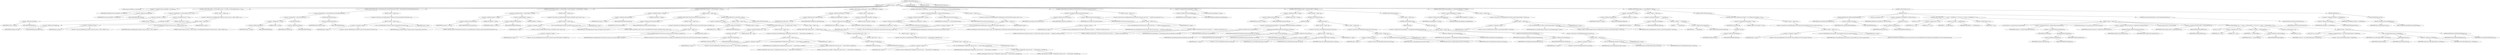 digraph "validateAndExecute" {  
"229" [label = <(METHOD,validateAndExecute)<SUB>231</SUB>> ]
"24" [label = <(PARAM,this)<SUB>231</SUB>> ]
"230" [label = <(BLOCK,&lt;empty&gt;,&lt;empty&gt;)<SUB>231</SUB>> ]
"231" [label = <(LOCAL,String savedFileExt: java.lang.String)> ]
"232" [label = <(&lt;operator&gt;.assignment,String savedFileExt = this.fileext)<SUB>232</SUB>> ]
"233" [label = <(IDENTIFIER,savedFileExt,String savedFileExt = this.fileext)<SUB>232</SUB>> ]
"234" [label = <(&lt;operator&gt;.fieldAccess,this.fileext)<SUB>232</SUB>> ]
"235" [label = <(IDENTIFIER,this,String savedFileExt = this.fileext)<SUB>232</SUB>> ]
"236" [label = <(FIELD_IDENTIFIER,fileext,fileext)<SUB>232</SUB>> ]
"237" [label = <(CONTROL_STRUCTURE,if (file == null &amp;&amp; filesets.size() == 0),if (file == null &amp;&amp; filesets.size() == 0))<SUB>234</SUB>> ]
"238" [label = <(&lt;operator&gt;.logicalAnd,file == null &amp;&amp; filesets.size() == 0)<SUB>234</SUB>> ]
"239" [label = <(&lt;operator&gt;.equals,file == null)<SUB>234</SUB>> ]
"240" [label = <(&lt;operator&gt;.fieldAccess,this.file)<SUB>234</SUB>> ]
"241" [label = <(IDENTIFIER,this,file == null)<SUB>234</SUB>> ]
"242" [label = <(FIELD_IDENTIFIER,file,file)<SUB>234</SUB>> ]
"243" [label = <(LITERAL,null,file == null)<SUB>234</SUB>> ]
"244" [label = <(&lt;operator&gt;.equals,filesets.size() == 0)<SUB>234</SUB>> ]
"245" [label = <(size,filesets.size())<SUB>234</SUB>> ]
"246" [label = <(&lt;operator&gt;.fieldAccess,this.filesets)<SUB>234</SUB>> ]
"247" [label = <(IDENTIFIER,this,filesets.size())<SUB>234</SUB>> ]
"248" [label = <(FIELD_IDENTIFIER,filesets,filesets)<SUB>234</SUB>> ]
"249" [label = <(LITERAL,0,filesets.size() == 0)<SUB>234</SUB>> ]
"250" [label = <(BLOCK,&lt;empty&gt;,&lt;empty&gt;)<SUB>234</SUB>> ]
"251" [label = <(&lt;operator&gt;.throw,throw new BuildException(&quot;Specify at least one source - a file or a fileset.&quot;);)<SUB>235</SUB>> ]
"252" [label = <(BLOCK,&lt;empty&gt;,&lt;empty&gt;)<SUB>235</SUB>> ]
"253" [label = <(&lt;operator&gt;.assignment,&lt;empty&gt;)> ]
"254" [label = <(IDENTIFIER,$obj3,&lt;empty&gt;)> ]
"255" [label = <(&lt;operator&gt;.alloc,new BuildException(&quot;Specify at least one source - a file or a fileset.&quot;))<SUB>235</SUB>> ]
"256" [label = <(&lt;init&gt;,new BuildException(&quot;Specify at least one source - a file or a fileset.&quot;))<SUB>235</SUB>> ]
"257" [label = <(IDENTIFIER,$obj3,new BuildException(&quot;Specify at least one source - a file or a fileset.&quot;))> ]
"258" [label = <(LITERAL,&quot;Specify at least one source - a file or a fileset.&quot;,new BuildException(&quot;Specify at least one source - a file or a fileset.&quot;))<SUB>236</SUB>> ]
"259" [label = <(IDENTIFIER,$obj3,&lt;empty&gt;)> ]
"260" [label = <(CONTROL_STRUCTURE,if (file != null &amp;&amp; file.exists() &amp;&amp; file.isDirectory()),if (file != null &amp;&amp; file.exists() &amp;&amp; file.isDirectory()))<SUB>239</SUB>> ]
"261" [label = <(&lt;operator&gt;.logicalAnd,file != null &amp;&amp; file.exists() &amp;&amp; file.isDirectory())<SUB>239</SUB>> ]
"262" [label = <(&lt;operator&gt;.logicalAnd,file != null &amp;&amp; file.exists())<SUB>239</SUB>> ]
"263" [label = <(&lt;operator&gt;.notEquals,file != null)<SUB>239</SUB>> ]
"264" [label = <(&lt;operator&gt;.fieldAccess,this.file)<SUB>239</SUB>> ]
"265" [label = <(IDENTIFIER,this,file != null)<SUB>239</SUB>> ]
"266" [label = <(FIELD_IDENTIFIER,file,file)<SUB>239</SUB>> ]
"267" [label = <(LITERAL,null,file != null)<SUB>239</SUB>> ]
"268" [label = <(exists,file.exists())<SUB>239</SUB>> ]
"269" [label = <(&lt;operator&gt;.fieldAccess,this.file)<SUB>239</SUB>> ]
"270" [label = <(IDENTIFIER,this,file.exists())<SUB>239</SUB>> ]
"271" [label = <(FIELD_IDENTIFIER,file,file)<SUB>239</SUB>> ]
"272" [label = <(isDirectory,file.isDirectory())<SUB>239</SUB>> ]
"273" [label = <(&lt;operator&gt;.fieldAccess,this.file)<SUB>239</SUB>> ]
"274" [label = <(IDENTIFIER,this,file.isDirectory())<SUB>239</SUB>> ]
"275" [label = <(FIELD_IDENTIFIER,file,file)<SUB>239</SUB>> ]
"276" [label = <(BLOCK,&lt;empty&gt;,&lt;empty&gt;)<SUB>239</SUB>> ]
"277" [label = <(&lt;operator&gt;.throw,throw new BuildException(&quot;Checksum cannot be generated for directories&quot;);)<SUB>240</SUB>> ]
"278" [label = <(BLOCK,&lt;empty&gt;,&lt;empty&gt;)<SUB>240</SUB>> ]
"279" [label = <(&lt;operator&gt;.assignment,&lt;empty&gt;)> ]
"280" [label = <(IDENTIFIER,$obj4,&lt;empty&gt;)> ]
"281" [label = <(&lt;operator&gt;.alloc,new BuildException(&quot;Checksum cannot be generated for directories&quot;))<SUB>240</SUB>> ]
"282" [label = <(&lt;init&gt;,new BuildException(&quot;Checksum cannot be generated for directories&quot;))<SUB>240</SUB>> ]
"283" [label = <(IDENTIFIER,$obj4,new BuildException(&quot;Checksum cannot be generated for directories&quot;))> ]
"284" [label = <(LITERAL,&quot;Checksum cannot be generated for directories&quot;,new BuildException(&quot;Checksum cannot be generated for directories&quot;))<SUB>241</SUB>> ]
"285" [label = <(IDENTIFIER,$obj4,&lt;empty&gt;)> ]
"286" [label = <(CONTROL_STRUCTURE,if (property != null &amp;&amp; fileext != null),if (property != null &amp;&amp; fileext != null))<SUB>244</SUB>> ]
"287" [label = <(&lt;operator&gt;.logicalAnd,property != null &amp;&amp; fileext != null)<SUB>244</SUB>> ]
"288" [label = <(&lt;operator&gt;.notEquals,property != null)<SUB>244</SUB>> ]
"289" [label = <(&lt;operator&gt;.fieldAccess,this.property)<SUB>244</SUB>> ]
"290" [label = <(IDENTIFIER,this,property != null)<SUB>244</SUB>> ]
"291" [label = <(FIELD_IDENTIFIER,property,property)<SUB>244</SUB>> ]
"292" [label = <(LITERAL,null,property != null)<SUB>244</SUB>> ]
"293" [label = <(&lt;operator&gt;.notEquals,fileext != null)<SUB>244</SUB>> ]
"294" [label = <(&lt;operator&gt;.fieldAccess,this.fileext)<SUB>244</SUB>> ]
"295" [label = <(IDENTIFIER,this,fileext != null)<SUB>244</SUB>> ]
"296" [label = <(FIELD_IDENTIFIER,fileext,fileext)<SUB>244</SUB>> ]
"297" [label = <(LITERAL,null,fileext != null)<SUB>244</SUB>> ]
"298" [label = <(BLOCK,&lt;empty&gt;,&lt;empty&gt;)<SUB>244</SUB>> ]
"299" [label = <(&lt;operator&gt;.throw,throw new BuildException(&quot;Property and FileExt cannot co-exist.&quot;);)<SUB>245</SUB>> ]
"300" [label = <(BLOCK,&lt;empty&gt;,&lt;empty&gt;)<SUB>245</SUB>> ]
"301" [label = <(&lt;operator&gt;.assignment,&lt;empty&gt;)> ]
"302" [label = <(IDENTIFIER,$obj5,&lt;empty&gt;)> ]
"303" [label = <(&lt;operator&gt;.alloc,new BuildException(&quot;Property and FileExt cannot co-exist.&quot;))<SUB>245</SUB>> ]
"304" [label = <(&lt;init&gt;,new BuildException(&quot;Property and FileExt cannot co-exist.&quot;))<SUB>245</SUB>> ]
"305" [label = <(IDENTIFIER,$obj5,new BuildException(&quot;Property and FileExt cannot co-exist.&quot;))> ]
"306" [label = <(LITERAL,&quot;Property and FileExt cannot co-exist.&quot;,new BuildException(&quot;Property and FileExt cannot co-exist.&quot;))<SUB>246</SUB>> ]
"307" [label = <(IDENTIFIER,$obj5,&lt;empty&gt;)> ]
"308" [label = <(CONTROL_STRUCTURE,if (property != null),if (property != null))<SUB>249</SUB>> ]
"309" [label = <(&lt;operator&gt;.notEquals,property != null)<SUB>249</SUB>> ]
"310" [label = <(&lt;operator&gt;.fieldAccess,this.property)<SUB>249</SUB>> ]
"311" [label = <(IDENTIFIER,this,property != null)<SUB>249</SUB>> ]
"312" [label = <(FIELD_IDENTIFIER,property,property)<SUB>249</SUB>> ]
"313" [label = <(LITERAL,null,property != null)<SUB>249</SUB>> ]
"314" [label = <(BLOCK,&lt;empty&gt;,&lt;empty&gt;)<SUB>249</SUB>> ]
"315" [label = <(CONTROL_STRUCTURE,if (forceOverwrite),if (forceOverwrite))<SUB>250</SUB>> ]
"316" [label = <(&lt;operator&gt;.fieldAccess,this.forceOverwrite)<SUB>250</SUB>> ]
"317" [label = <(IDENTIFIER,this,if (forceOverwrite))<SUB>250</SUB>> ]
"318" [label = <(FIELD_IDENTIFIER,forceOverwrite,forceOverwrite)<SUB>250</SUB>> ]
"319" [label = <(BLOCK,&lt;empty&gt;,&lt;empty&gt;)<SUB>250</SUB>> ]
"320" [label = <(&lt;operator&gt;.throw,throw new BuildException(&quot;ForceOverwrite cannot be used when Property is specified&quot;);)<SUB>251</SUB>> ]
"321" [label = <(BLOCK,&lt;empty&gt;,&lt;empty&gt;)<SUB>251</SUB>> ]
"322" [label = <(&lt;operator&gt;.assignment,&lt;empty&gt;)> ]
"323" [label = <(IDENTIFIER,$obj6,&lt;empty&gt;)> ]
"324" [label = <(&lt;operator&gt;.alloc,new BuildException(&quot;ForceOverwrite cannot be used when Property is specified&quot;))<SUB>251</SUB>> ]
"325" [label = <(&lt;init&gt;,new BuildException(&quot;ForceOverwrite cannot be used when Property is specified&quot;))<SUB>251</SUB>> ]
"326" [label = <(IDENTIFIER,$obj6,new BuildException(&quot;ForceOverwrite cannot be used when Property is specified&quot;))> ]
"327" [label = <(LITERAL,&quot;ForceOverwrite cannot be used when Property is specified&quot;,new BuildException(&quot;ForceOverwrite cannot be used when Property is specified&quot;))<SUB>252</SUB>> ]
"328" [label = <(IDENTIFIER,$obj6,&lt;empty&gt;)> ]
"329" [label = <(CONTROL_STRUCTURE,if (file != null),if (file != null))<SUB>255</SUB>> ]
"330" [label = <(&lt;operator&gt;.notEquals,file != null)<SUB>255</SUB>> ]
"331" [label = <(&lt;operator&gt;.fieldAccess,this.file)<SUB>255</SUB>> ]
"332" [label = <(IDENTIFIER,this,file != null)<SUB>255</SUB>> ]
"333" [label = <(FIELD_IDENTIFIER,file,file)<SUB>255</SUB>> ]
"334" [label = <(LITERAL,null,file != null)<SUB>255</SUB>> ]
"335" [label = <(BLOCK,&lt;empty&gt;,&lt;empty&gt;)<SUB>255</SUB>> ]
"336" [label = <(CONTROL_STRUCTURE,if (filesets.size() &gt; 0),if (filesets.size() &gt; 0))<SUB>256</SUB>> ]
"337" [label = <(&lt;operator&gt;.greaterThan,filesets.size() &gt; 0)<SUB>256</SUB>> ]
"338" [label = <(size,filesets.size())<SUB>256</SUB>> ]
"339" [label = <(&lt;operator&gt;.fieldAccess,this.filesets)<SUB>256</SUB>> ]
"340" [label = <(IDENTIFIER,this,filesets.size())<SUB>256</SUB>> ]
"341" [label = <(FIELD_IDENTIFIER,filesets,filesets)<SUB>256</SUB>> ]
"342" [label = <(LITERAL,0,filesets.size() &gt; 0)<SUB>256</SUB>> ]
"343" [label = <(BLOCK,&lt;empty&gt;,&lt;empty&gt;)<SUB>256</SUB>> ]
"344" [label = <(&lt;operator&gt;.throw,throw new BuildException(&quot;Multiple files cannot be used &quot; + &quot;when Property is specified&quot;);)<SUB>257</SUB>> ]
"345" [label = <(BLOCK,&lt;empty&gt;,&lt;empty&gt;)<SUB>257</SUB>> ]
"346" [label = <(&lt;operator&gt;.assignment,&lt;empty&gt;)> ]
"347" [label = <(IDENTIFIER,$obj7,&lt;empty&gt;)> ]
"348" [label = <(&lt;operator&gt;.alloc,new BuildException(&quot;Multiple files cannot be used &quot; + &quot;when Property is specified&quot;))<SUB>257</SUB>> ]
"349" [label = <(&lt;init&gt;,new BuildException(&quot;Multiple files cannot be used &quot; + &quot;when Property is specified&quot;))<SUB>257</SUB>> ]
"350" [label = <(IDENTIFIER,$obj7,new BuildException(&quot;Multiple files cannot be used &quot; + &quot;when Property is specified&quot;))> ]
"351" [label = <(&lt;operator&gt;.addition,&quot;Multiple files cannot be used &quot; + &quot;when Property is specified&quot;)<SUB>257</SUB>> ]
"352" [label = <(LITERAL,&quot;Multiple files cannot be used &quot;,&quot;Multiple files cannot be used &quot; + &quot;when Property is specified&quot;)<SUB>257</SUB>> ]
"353" [label = <(LITERAL,&quot;when Property is specified&quot;,&quot;Multiple files cannot be used &quot; + &quot;when Property is specified&quot;)<SUB>258</SUB>> ]
"354" [label = <(IDENTIFIER,$obj7,&lt;empty&gt;)> ]
"355" [label = <(CONTROL_STRUCTURE,else,else)<SUB>260</SUB>> ]
"356" [label = <(BLOCK,&lt;empty&gt;,&lt;empty&gt;)<SUB>260</SUB>> ]
"357" [label = <(CONTROL_STRUCTURE,if (filesets.size() &gt; 1),if (filesets.size() &gt; 1))<SUB>261</SUB>> ]
"358" [label = <(&lt;operator&gt;.greaterThan,filesets.size() &gt; 1)<SUB>261</SUB>> ]
"359" [label = <(size,filesets.size())<SUB>261</SUB>> ]
"360" [label = <(&lt;operator&gt;.fieldAccess,this.filesets)<SUB>261</SUB>> ]
"361" [label = <(IDENTIFIER,this,filesets.size())<SUB>261</SUB>> ]
"362" [label = <(FIELD_IDENTIFIER,filesets,filesets)<SUB>261</SUB>> ]
"363" [label = <(LITERAL,1,filesets.size() &gt; 1)<SUB>261</SUB>> ]
"364" [label = <(BLOCK,&lt;empty&gt;,&lt;empty&gt;)<SUB>261</SUB>> ]
"365" [label = <(&lt;operator&gt;.throw,throw new BuildException(&quot;Multiple files cannot be used &quot; + &quot;when Property is specified&quot;);)<SUB>262</SUB>> ]
"366" [label = <(BLOCK,&lt;empty&gt;,&lt;empty&gt;)<SUB>262</SUB>> ]
"367" [label = <(&lt;operator&gt;.assignment,&lt;empty&gt;)> ]
"368" [label = <(IDENTIFIER,$obj8,&lt;empty&gt;)> ]
"369" [label = <(&lt;operator&gt;.alloc,new BuildException(&quot;Multiple files cannot be used &quot; + &quot;when Property is specified&quot;))<SUB>262</SUB>> ]
"370" [label = <(&lt;init&gt;,new BuildException(&quot;Multiple files cannot be used &quot; + &quot;when Property is specified&quot;))<SUB>262</SUB>> ]
"371" [label = <(IDENTIFIER,$obj8,new BuildException(&quot;Multiple files cannot be used &quot; + &quot;when Property is specified&quot;))> ]
"372" [label = <(&lt;operator&gt;.addition,&quot;Multiple files cannot be used &quot; + &quot;when Property is specified&quot;)<SUB>262</SUB>> ]
"373" [label = <(LITERAL,&quot;Multiple files cannot be used &quot;,&quot;Multiple files cannot be used &quot; + &quot;when Property is specified&quot;)<SUB>262</SUB>> ]
"374" [label = <(LITERAL,&quot;when Property is specified&quot;,&quot;Multiple files cannot be used &quot; + &quot;when Property is specified&quot;)<SUB>263</SUB>> ]
"375" [label = <(IDENTIFIER,$obj8,&lt;empty&gt;)> ]
"376" [label = <(CONTROL_STRUCTURE,if (verifyProperty != null),if (verifyProperty != null))<SUB>268</SUB>> ]
"377" [label = <(&lt;operator&gt;.notEquals,verifyProperty != null)<SUB>268</SUB>> ]
"378" [label = <(&lt;operator&gt;.fieldAccess,this.verifyProperty)<SUB>268</SUB>> ]
"379" [label = <(IDENTIFIER,this,verifyProperty != null)<SUB>268</SUB>> ]
"380" [label = <(FIELD_IDENTIFIER,verifyProperty,verifyProperty)<SUB>268</SUB>> ]
"381" [label = <(LITERAL,null,verifyProperty != null)<SUB>268</SUB>> ]
"382" [label = <(BLOCK,&lt;empty&gt;,&lt;empty&gt;)<SUB>268</SUB>> ]
"383" [label = <(&lt;operator&gt;.assignment,this.isCondition = true)<SUB>269</SUB>> ]
"384" [label = <(&lt;operator&gt;.fieldAccess,this.isCondition)<SUB>269</SUB>> ]
"385" [label = <(IDENTIFIER,this,this.isCondition = true)<SUB>269</SUB>> ]
"386" [label = <(FIELD_IDENTIFIER,isCondition,isCondition)<SUB>269</SUB>> ]
"387" [label = <(LITERAL,true,this.isCondition = true)<SUB>269</SUB>> ]
"388" [label = <(CONTROL_STRUCTURE,if (verifyProperty != null &amp;&amp; forceOverwrite),if (verifyProperty != null &amp;&amp; forceOverwrite))<SUB>272</SUB>> ]
"389" [label = <(&lt;operator&gt;.logicalAnd,verifyProperty != null &amp;&amp; forceOverwrite)<SUB>272</SUB>> ]
"390" [label = <(&lt;operator&gt;.notEquals,verifyProperty != null)<SUB>272</SUB>> ]
"391" [label = <(&lt;operator&gt;.fieldAccess,this.verifyProperty)<SUB>272</SUB>> ]
"392" [label = <(IDENTIFIER,this,verifyProperty != null)<SUB>272</SUB>> ]
"393" [label = <(FIELD_IDENTIFIER,verifyProperty,verifyProperty)<SUB>272</SUB>> ]
"394" [label = <(LITERAL,null,verifyProperty != null)<SUB>272</SUB>> ]
"395" [label = <(&lt;operator&gt;.fieldAccess,this.forceOverwrite)<SUB>272</SUB>> ]
"396" [label = <(IDENTIFIER,this,verifyProperty != null &amp;&amp; forceOverwrite)<SUB>272</SUB>> ]
"397" [label = <(FIELD_IDENTIFIER,forceOverwrite,forceOverwrite)<SUB>272</SUB>> ]
"398" [label = <(BLOCK,&lt;empty&gt;,&lt;empty&gt;)<SUB>272</SUB>> ]
"399" [label = <(&lt;operator&gt;.throw,throw new BuildException(&quot;VerifyProperty and ForceOverwrite cannot co-exist.&quot;);)<SUB>273</SUB>> ]
"400" [label = <(BLOCK,&lt;empty&gt;,&lt;empty&gt;)<SUB>273</SUB>> ]
"401" [label = <(&lt;operator&gt;.assignment,&lt;empty&gt;)> ]
"402" [label = <(IDENTIFIER,$obj9,&lt;empty&gt;)> ]
"403" [label = <(&lt;operator&gt;.alloc,new BuildException(&quot;VerifyProperty and ForceOverwrite cannot co-exist.&quot;))<SUB>273</SUB>> ]
"404" [label = <(&lt;init&gt;,new BuildException(&quot;VerifyProperty and ForceOverwrite cannot co-exist.&quot;))<SUB>273</SUB>> ]
"405" [label = <(IDENTIFIER,$obj9,new BuildException(&quot;VerifyProperty and ForceOverwrite cannot co-exist.&quot;))> ]
"406" [label = <(LITERAL,&quot;VerifyProperty and ForceOverwrite cannot co-exist.&quot;,new BuildException(&quot;VerifyProperty and ForceOverwrite cannot co-exist.&quot;))<SUB>274</SUB>> ]
"407" [label = <(IDENTIFIER,$obj9,&lt;empty&gt;)> ]
"408" [label = <(CONTROL_STRUCTURE,if (isCondition &amp;&amp; forceOverwrite),if (isCondition &amp;&amp; forceOverwrite))<SUB>277</SUB>> ]
"409" [label = <(&lt;operator&gt;.logicalAnd,isCondition &amp;&amp; forceOverwrite)<SUB>277</SUB>> ]
"410" [label = <(&lt;operator&gt;.fieldAccess,this.isCondition)<SUB>277</SUB>> ]
"411" [label = <(IDENTIFIER,this,isCondition &amp;&amp; forceOverwrite)<SUB>277</SUB>> ]
"412" [label = <(FIELD_IDENTIFIER,isCondition,isCondition)<SUB>277</SUB>> ]
"413" [label = <(&lt;operator&gt;.fieldAccess,this.forceOverwrite)<SUB>277</SUB>> ]
"414" [label = <(IDENTIFIER,this,isCondition &amp;&amp; forceOverwrite)<SUB>277</SUB>> ]
"415" [label = <(FIELD_IDENTIFIER,forceOverwrite,forceOverwrite)<SUB>277</SUB>> ]
"416" [label = <(BLOCK,&lt;empty&gt;,&lt;empty&gt;)<SUB>277</SUB>> ]
"417" [label = <(&lt;operator&gt;.throw,throw new BuildException(&quot;ForceOverwrite cannot be used when &quot; + &quot;conditions are being used.&quot;);)<SUB>278</SUB>> ]
"418" [label = <(BLOCK,&lt;empty&gt;,&lt;empty&gt;)<SUB>278</SUB>> ]
"419" [label = <(&lt;operator&gt;.assignment,&lt;empty&gt;)> ]
"420" [label = <(IDENTIFIER,$obj10,&lt;empty&gt;)> ]
"421" [label = <(&lt;operator&gt;.alloc,new BuildException(&quot;ForceOverwrite cannot be used when &quot; + &quot;conditions are being used.&quot;))<SUB>278</SUB>> ]
"422" [label = <(&lt;init&gt;,new BuildException(&quot;ForceOverwrite cannot be used when &quot; + &quot;conditions are being used.&quot;))<SUB>278</SUB>> ]
"423" [label = <(IDENTIFIER,$obj10,new BuildException(&quot;ForceOverwrite cannot be used when &quot; + &quot;conditions are being used.&quot;))> ]
"424" [label = <(&lt;operator&gt;.addition,&quot;ForceOverwrite cannot be used when &quot; + &quot;conditions are being used.&quot;)<SUB>278</SUB>> ]
"425" [label = <(LITERAL,&quot;ForceOverwrite cannot be used when &quot;,&quot;ForceOverwrite cannot be used when &quot; + &quot;conditions are being used.&quot;)<SUB>278</SUB>> ]
"426" [label = <(LITERAL,&quot;conditions are being used.&quot;,&quot;ForceOverwrite cannot be used when &quot; + &quot;conditions are being used.&quot;)<SUB>279</SUB>> ]
"427" [label = <(IDENTIFIER,$obj10,&lt;empty&gt;)> ]
"428" [label = <(&lt;operator&gt;.assignment,this.messageDigest = null)<SUB>282</SUB>> ]
"429" [label = <(&lt;operator&gt;.fieldAccess,this.messageDigest)<SUB>282</SUB>> ]
"430" [label = <(IDENTIFIER,this,this.messageDigest = null)<SUB>282</SUB>> ]
"431" [label = <(FIELD_IDENTIFIER,messageDigest,messageDigest)<SUB>282</SUB>> ]
"432" [label = <(LITERAL,null,this.messageDigest = null)<SUB>282</SUB>> ]
"433" [label = <(CONTROL_STRUCTURE,if (provider != null),if (provider != null))<SUB>283</SUB>> ]
"434" [label = <(&lt;operator&gt;.notEquals,provider != null)<SUB>283</SUB>> ]
"435" [label = <(&lt;operator&gt;.fieldAccess,this.provider)<SUB>283</SUB>> ]
"436" [label = <(IDENTIFIER,this,provider != null)<SUB>283</SUB>> ]
"437" [label = <(FIELD_IDENTIFIER,provider,provider)<SUB>283</SUB>> ]
"438" [label = <(LITERAL,null,provider != null)<SUB>283</SUB>> ]
"439" [label = <(BLOCK,&lt;empty&gt;,&lt;empty&gt;)<SUB>283</SUB>> ]
"440" [label = <(CONTROL_STRUCTURE,try,try)<SUB>284</SUB>> ]
"441" [label = <(BLOCK,try,try)<SUB>284</SUB>> ]
"442" [label = <(&lt;operator&gt;.assignment,this.messageDigest = MessageDigest.getInstance(algorithm, provider))<SUB>285</SUB>> ]
"443" [label = <(&lt;operator&gt;.fieldAccess,this.messageDigest)<SUB>285</SUB>> ]
"444" [label = <(IDENTIFIER,this,this.messageDigest = MessageDigest.getInstance(algorithm, provider))<SUB>285</SUB>> ]
"445" [label = <(FIELD_IDENTIFIER,messageDigest,messageDigest)<SUB>285</SUB>> ]
"446" [label = <(getInstance,MessageDigest.getInstance(algorithm, provider))<SUB>285</SUB>> ]
"447" [label = <(IDENTIFIER,MessageDigest,MessageDigest.getInstance(algorithm, provider))<SUB>285</SUB>> ]
"448" [label = <(&lt;operator&gt;.fieldAccess,this.algorithm)<SUB>285</SUB>> ]
"449" [label = <(IDENTIFIER,this,MessageDigest.getInstance(algorithm, provider))<SUB>285</SUB>> ]
"450" [label = <(FIELD_IDENTIFIER,algorithm,algorithm)<SUB>285</SUB>> ]
"451" [label = <(&lt;operator&gt;.fieldAccess,this.provider)<SUB>285</SUB>> ]
"452" [label = <(IDENTIFIER,this,MessageDigest.getInstance(algorithm, provider))<SUB>285</SUB>> ]
"453" [label = <(FIELD_IDENTIFIER,provider,provider)<SUB>285</SUB>> ]
"454" [label = <(BLOCK,catch,catch)> ]
"455" [label = <(BLOCK,&lt;empty&gt;,&lt;empty&gt;)<SUB>286</SUB>> ]
"456" [label = <(&lt;operator&gt;.throw,throw new BuildException(noalgo, location);)<SUB>287</SUB>> ]
"457" [label = <(BLOCK,&lt;empty&gt;,&lt;empty&gt;)<SUB>287</SUB>> ]
"458" [label = <(&lt;operator&gt;.assignment,&lt;empty&gt;)> ]
"459" [label = <(IDENTIFIER,$obj11,&lt;empty&gt;)> ]
"460" [label = <(&lt;operator&gt;.alloc,new BuildException(noalgo, location))<SUB>287</SUB>> ]
"461" [label = <(&lt;init&gt;,new BuildException(noalgo, location))<SUB>287</SUB>> ]
"462" [label = <(IDENTIFIER,$obj11,new BuildException(noalgo, location))> ]
"463" [label = <(IDENTIFIER,noalgo,new BuildException(noalgo, location))<SUB>287</SUB>> ]
"464" [label = <(IDENTIFIER,location,new BuildException(noalgo, location))<SUB>287</SUB>> ]
"465" [label = <(IDENTIFIER,$obj11,&lt;empty&gt;)> ]
"466" [label = <(BLOCK,&lt;empty&gt;,&lt;empty&gt;)<SUB>288</SUB>> ]
"467" [label = <(&lt;operator&gt;.throw,throw new BuildException(noprovider, location);)<SUB>289</SUB>> ]
"468" [label = <(BLOCK,&lt;empty&gt;,&lt;empty&gt;)<SUB>289</SUB>> ]
"469" [label = <(&lt;operator&gt;.assignment,&lt;empty&gt;)> ]
"470" [label = <(IDENTIFIER,$obj12,&lt;empty&gt;)> ]
"471" [label = <(&lt;operator&gt;.alloc,new BuildException(noprovider, location))<SUB>289</SUB>> ]
"472" [label = <(&lt;init&gt;,new BuildException(noprovider, location))<SUB>289</SUB>> ]
"473" [label = <(IDENTIFIER,$obj12,new BuildException(noprovider, location))> ]
"474" [label = <(IDENTIFIER,noprovider,new BuildException(noprovider, location))<SUB>289</SUB>> ]
"475" [label = <(IDENTIFIER,location,new BuildException(noprovider, location))<SUB>289</SUB>> ]
"476" [label = <(IDENTIFIER,$obj12,&lt;empty&gt;)> ]
"477" [label = <(CONTROL_STRUCTURE,else,else)<SUB>291</SUB>> ]
"478" [label = <(BLOCK,&lt;empty&gt;,&lt;empty&gt;)<SUB>291</SUB>> ]
"479" [label = <(CONTROL_STRUCTURE,try,try)<SUB>292</SUB>> ]
"480" [label = <(BLOCK,try,try)<SUB>292</SUB>> ]
"481" [label = <(&lt;operator&gt;.assignment,this.messageDigest = MessageDigest.getInstance(algorithm))<SUB>293</SUB>> ]
"482" [label = <(&lt;operator&gt;.fieldAccess,this.messageDigest)<SUB>293</SUB>> ]
"483" [label = <(IDENTIFIER,this,this.messageDigest = MessageDigest.getInstance(algorithm))<SUB>293</SUB>> ]
"484" [label = <(FIELD_IDENTIFIER,messageDigest,messageDigest)<SUB>293</SUB>> ]
"485" [label = <(getInstance,MessageDigest.getInstance(algorithm))<SUB>293</SUB>> ]
"486" [label = <(IDENTIFIER,MessageDigest,MessageDigest.getInstance(algorithm))<SUB>293</SUB>> ]
"487" [label = <(&lt;operator&gt;.fieldAccess,this.algorithm)<SUB>293</SUB>> ]
"488" [label = <(IDENTIFIER,this,MessageDigest.getInstance(algorithm))<SUB>293</SUB>> ]
"489" [label = <(FIELD_IDENTIFIER,algorithm,algorithm)<SUB>293</SUB>> ]
"490" [label = <(BLOCK,catch,catch)> ]
"491" [label = <(BLOCK,&lt;empty&gt;,&lt;empty&gt;)<SUB>294</SUB>> ]
"492" [label = <(&lt;operator&gt;.throw,throw new BuildException(noalgo, location);)<SUB>295</SUB>> ]
"493" [label = <(BLOCK,&lt;empty&gt;,&lt;empty&gt;)<SUB>295</SUB>> ]
"494" [label = <(&lt;operator&gt;.assignment,&lt;empty&gt;)> ]
"495" [label = <(IDENTIFIER,$obj13,&lt;empty&gt;)> ]
"496" [label = <(&lt;operator&gt;.alloc,new BuildException(noalgo, location))<SUB>295</SUB>> ]
"497" [label = <(&lt;init&gt;,new BuildException(noalgo, location))<SUB>295</SUB>> ]
"498" [label = <(IDENTIFIER,$obj13,new BuildException(noalgo, location))> ]
"499" [label = <(IDENTIFIER,noalgo,new BuildException(noalgo, location))<SUB>295</SUB>> ]
"500" [label = <(IDENTIFIER,location,new BuildException(noalgo, location))<SUB>295</SUB>> ]
"501" [label = <(IDENTIFIER,$obj13,&lt;empty&gt;)> ]
"502" [label = <(CONTROL_STRUCTURE,if (messageDigest == null),if (messageDigest == null))<SUB>299</SUB>> ]
"503" [label = <(&lt;operator&gt;.equals,messageDigest == null)<SUB>299</SUB>> ]
"504" [label = <(&lt;operator&gt;.fieldAccess,this.messageDigest)<SUB>299</SUB>> ]
"505" [label = <(IDENTIFIER,this,messageDigest == null)<SUB>299</SUB>> ]
"506" [label = <(FIELD_IDENTIFIER,messageDigest,messageDigest)<SUB>299</SUB>> ]
"507" [label = <(LITERAL,null,messageDigest == null)<SUB>299</SUB>> ]
"508" [label = <(BLOCK,&lt;empty&gt;,&lt;empty&gt;)<SUB>299</SUB>> ]
"509" [label = <(&lt;operator&gt;.throw,throw new BuildException(&quot;Unable to create Message Digest&quot;, location);)<SUB>300</SUB>> ]
"510" [label = <(BLOCK,&lt;empty&gt;,&lt;empty&gt;)<SUB>300</SUB>> ]
"511" [label = <(&lt;operator&gt;.assignment,&lt;empty&gt;)> ]
"512" [label = <(IDENTIFIER,$obj14,&lt;empty&gt;)> ]
"513" [label = <(&lt;operator&gt;.alloc,new BuildException(&quot;Unable to create Message Digest&quot;, location))<SUB>300</SUB>> ]
"514" [label = <(&lt;init&gt;,new BuildException(&quot;Unable to create Message Digest&quot;, location))<SUB>300</SUB>> ]
"515" [label = <(IDENTIFIER,$obj14,new BuildException(&quot;Unable to create Message Digest&quot;, location))> ]
"516" [label = <(LITERAL,&quot;Unable to create Message Digest&quot;,new BuildException(&quot;Unable to create Message Digest&quot;, location))<SUB>300</SUB>> ]
"517" [label = <(IDENTIFIER,location,new BuildException(&quot;Unable to create Message Digest&quot;, location))<SUB>301</SUB>> ]
"518" [label = <(IDENTIFIER,$obj14,&lt;empty&gt;)> ]
"519" [label = <(CONTROL_STRUCTURE,if (fileext == null),if (fileext == null))<SUB>304</SUB>> ]
"520" [label = <(&lt;operator&gt;.equals,fileext == null)<SUB>304</SUB>> ]
"521" [label = <(&lt;operator&gt;.fieldAccess,this.fileext)<SUB>304</SUB>> ]
"522" [label = <(IDENTIFIER,this,fileext == null)<SUB>304</SUB>> ]
"523" [label = <(FIELD_IDENTIFIER,fileext,fileext)<SUB>304</SUB>> ]
"524" [label = <(LITERAL,null,fileext == null)<SUB>304</SUB>> ]
"525" [label = <(BLOCK,&lt;empty&gt;,&lt;empty&gt;)<SUB>304</SUB>> ]
"526" [label = <(&lt;operator&gt;.assignment,this.fileext = &quot;.&quot; + algorithm)<SUB>305</SUB>> ]
"527" [label = <(&lt;operator&gt;.fieldAccess,this.fileext)<SUB>305</SUB>> ]
"528" [label = <(IDENTIFIER,this,this.fileext = &quot;.&quot; + algorithm)<SUB>305</SUB>> ]
"529" [label = <(FIELD_IDENTIFIER,fileext,fileext)<SUB>305</SUB>> ]
"530" [label = <(&lt;operator&gt;.addition,&quot;.&quot; + algorithm)<SUB>305</SUB>> ]
"531" [label = <(LITERAL,&quot;.&quot;,&quot;.&quot; + algorithm)<SUB>305</SUB>> ]
"532" [label = <(&lt;operator&gt;.fieldAccess,this.algorithm)<SUB>305</SUB>> ]
"533" [label = <(IDENTIFIER,this,&quot;.&quot; + algorithm)<SUB>305</SUB>> ]
"534" [label = <(FIELD_IDENTIFIER,algorithm,algorithm)<SUB>305</SUB>> ]
"535" [label = <(CONTROL_STRUCTURE,else,else)<SUB>306</SUB>> ]
"536" [label = <(CONTROL_STRUCTURE,if (fileext.trim().length() == 0),if (fileext.trim().length() == 0))<SUB>306</SUB>> ]
"537" [label = <(&lt;operator&gt;.equals,fileext.trim().length() == 0)<SUB>306</SUB>> ]
"538" [label = <(length,fileext.trim().length())<SUB>306</SUB>> ]
"539" [label = <(trim,fileext.trim())<SUB>306</SUB>> ]
"540" [label = <(&lt;operator&gt;.fieldAccess,this.fileext)<SUB>306</SUB>> ]
"541" [label = <(IDENTIFIER,this,fileext.trim())<SUB>306</SUB>> ]
"542" [label = <(FIELD_IDENTIFIER,fileext,fileext)<SUB>306</SUB>> ]
"543" [label = <(LITERAL,0,fileext.trim().length() == 0)<SUB>306</SUB>> ]
"544" [label = <(BLOCK,&lt;empty&gt;,&lt;empty&gt;)<SUB>306</SUB>> ]
"545" [label = <(&lt;operator&gt;.throw,throw new BuildException(&quot;File extension when specified must not be an empty string&quot;);)<SUB>307</SUB>> ]
"546" [label = <(BLOCK,&lt;empty&gt;,&lt;empty&gt;)<SUB>307</SUB>> ]
"547" [label = <(&lt;operator&gt;.assignment,&lt;empty&gt;)> ]
"548" [label = <(IDENTIFIER,$obj15,&lt;empty&gt;)> ]
"549" [label = <(&lt;operator&gt;.alloc,new BuildException(&quot;File extension when specified must not be an empty string&quot;))<SUB>307</SUB>> ]
"550" [label = <(&lt;init&gt;,new BuildException(&quot;File extension when specified must not be an empty string&quot;))<SUB>307</SUB>> ]
"551" [label = <(IDENTIFIER,$obj15,new BuildException(&quot;File extension when specified must not be an empty string&quot;))> ]
"552" [label = <(LITERAL,&quot;File extension when specified must not be an empty string&quot;,new BuildException(&quot;File extension when specified must not be an empty string&quot;))<SUB>308</SUB>> ]
"553" [label = <(IDENTIFIER,$obj15,&lt;empty&gt;)> ]
"554" [label = <(CONTROL_STRUCTURE,try,try)<SUB>311</SUB>> ]
"555" [label = <(BLOCK,try,try)<SUB>311</SUB>> ]
"556" [label = <(addToIncludeFileMap,this.addToIncludeFileMap(file))<SUB>312</SUB>> ]
"23" [label = <(IDENTIFIER,this,this.addToIncludeFileMap(file))<SUB>312</SUB>> ]
"557" [label = <(&lt;operator&gt;.fieldAccess,this.file)<SUB>312</SUB>> ]
"558" [label = <(IDENTIFIER,this,this.addToIncludeFileMap(file))<SUB>312</SUB>> ]
"559" [label = <(FIELD_IDENTIFIER,file,file)<SUB>312</SUB>> ]
"560" [label = <(LOCAL,int sizeofFileSet: int)> ]
"561" [label = <(&lt;operator&gt;.assignment,int sizeofFileSet = filesets.size())<SUB>314</SUB>> ]
"562" [label = <(IDENTIFIER,sizeofFileSet,int sizeofFileSet = filesets.size())<SUB>314</SUB>> ]
"563" [label = <(size,filesets.size())<SUB>314</SUB>> ]
"564" [label = <(&lt;operator&gt;.fieldAccess,this.filesets)<SUB>314</SUB>> ]
"565" [label = <(IDENTIFIER,this,filesets.size())<SUB>314</SUB>> ]
"566" [label = <(FIELD_IDENTIFIER,filesets,filesets)<SUB>314</SUB>> ]
"567" [label = <(CONTROL_STRUCTURE,for (int i = 0; Some(i &lt; sizeofFileSet); i++),for (int i = 0; Some(i &lt; sizeofFileSet); i++))<SUB>315</SUB>> ]
"568" [label = <(LOCAL,int i: int)> ]
"569" [label = <(&lt;operator&gt;.assignment,int i = 0)<SUB>315</SUB>> ]
"570" [label = <(IDENTIFIER,i,int i = 0)<SUB>315</SUB>> ]
"571" [label = <(LITERAL,0,int i = 0)<SUB>315</SUB>> ]
"572" [label = <(&lt;operator&gt;.lessThan,i &lt; sizeofFileSet)<SUB>315</SUB>> ]
"573" [label = <(IDENTIFIER,i,i &lt; sizeofFileSet)<SUB>315</SUB>> ]
"574" [label = <(IDENTIFIER,sizeofFileSet,i &lt; sizeofFileSet)<SUB>315</SUB>> ]
"575" [label = <(&lt;operator&gt;.postIncrement,i++)<SUB>315</SUB>> ]
"576" [label = <(IDENTIFIER,i,i++)<SUB>315</SUB>> ]
"577" [label = <(BLOCK,&lt;empty&gt;,&lt;empty&gt;)<SUB>315</SUB>> ]
"578" [label = <(LOCAL,FileSet fs: org.apache.tools.ant.types.FileSet)> ]
"579" [label = <(&lt;operator&gt;.assignment,FileSet fs = (FileSet) filesets.elementAt(i))<SUB>316</SUB>> ]
"580" [label = <(IDENTIFIER,fs,FileSet fs = (FileSet) filesets.elementAt(i))<SUB>316</SUB>> ]
"581" [label = <(&lt;operator&gt;.cast,(FileSet) filesets.elementAt(i))<SUB>316</SUB>> ]
"582" [label = <(TYPE_REF,FileSet,FileSet)<SUB>316</SUB>> ]
"583" [label = <(elementAt,filesets.elementAt(i))<SUB>316</SUB>> ]
"584" [label = <(&lt;operator&gt;.fieldAccess,this.filesets)<SUB>316</SUB>> ]
"585" [label = <(IDENTIFIER,this,filesets.elementAt(i))<SUB>316</SUB>> ]
"586" [label = <(FIELD_IDENTIFIER,filesets,filesets)<SUB>316</SUB>> ]
"587" [label = <(IDENTIFIER,i,filesets.elementAt(i))<SUB>316</SUB>> ]
"588" [label = <(LOCAL,DirectoryScanner ds: org.apache.tools.ant.DirectoryScanner)> ]
"589" [label = <(&lt;operator&gt;.assignment,DirectoryScanner ds = getDirectoryScanner(project))<SUB>317</SUB>> ]
"590" [label = <(IDENTIFIER,ds,DirectoryScanner ds = getDirectoryScanner(project))<SUB>317</SUB>> ]
"591" [label = <(getDirectoryScanner,getDirectoryScanner(project))<SUB>317</SUB>> ]
"592" [label = <(IDENTIFIER,fs,getDirectoryScanner(project))<SUB>317</SUB>> ]
"593" [label = <(IDENTIFIER,project,getDirectoryScanner(project))<SUB>317</SUB>> ]
"594" [label = <(LOCAL,String[] srcFiles: java.lang.String[])> ]
"595" [label = <(&lt;operator&gt;.assignment,String[] srcFiles = getIncludedFiles())<SUB>318</SUB>> ]
"596" [label = <(IDENTIFIER,srcFiles,String[] srcFiles = getIncludedFiles())<SUB>318</SUB>> ]
"597" [label = <(getIncludedFiles,getIncludedFiles())<SUB>318</SUB>> ]
"598" [label = <(IDENTIFIER,ds,getIncludedFiles())<SUB>318</SUB>> ]
"599" [label = <(CONTROL_STRUCTURE,for (int j = 0; Some(j &lt; srcFiles.length); j++),for (int j = 0; Some(j &lt; srcFiles.length); j++))<SUB>319</SUB>> ]
"600" [label = <(LOCAL,int j: int)> ]
"601" [label = <(&lt;operator&gt;.assignment,int j = 0)<SUB>319</SUB>> ]
"602" [label = <(IDENTIFIER,j,int j = 0)<SUB>319</SUB>> ]
"603" [label = <(LITERAL,0,int j = 0)<SUB>319</SUB>> ]
"604" [label = <(&lt;operator&gt;.lessThan,j &lt; srcFiles.length)<SUB>319</SUB>> ]
"605" [label = <(IDENTIFIER,j,j &lt; srcFiles.length)<SUB>319</SUB>> ]
"606" [label = <(&lt;operator&gt;.fieldAccess,srcFiles.length)<SUB>319</SUB>> ]
"607" [label = <(IDENTIFIER,srcFiles,j &lt; srcFiles.length)<SUB>319</SUB>> ]
"608" [label = <(FIELD_IDENTIFIER,length,length)<SUB>319</SUB>> ]
"609" [label = <(&lt;operator&gt;.postIncrement,j++)<SUB>319</SUB>> ]
"610" [label = <(IDENTIFIER,j,j++)<SUB>319</SUB>> ]
"611" [label = <(BLOCK,&lt;empty&gt;,&lt;empty&gt;)<SUB>319</SUB>> ]
"26" [label = <(LOCAL,File src: java.io.File)> ]
"612" [label = <(&lt;operator&gt;.assignment,File src = new File(fs.getDir(project), srcFiles[j]))<SUB>320</SUB>> ]
"613" [label = <(IDENTIFIER,src,File src = new File(fs.getDir(project), srcFiles[j]))<SUB>320</SUB>> ]
"614" [label = <(&lt;operator&gt;.alloc,new File(fs.getDir(project), srcFiles[j]))<SUB>320</SUB>> ]
"615" [label = <(&lt;init&gt;,new File(fs.getDir(project), srcFiles[j]))<SUB>320</SUB>> ]
"25" [label = <(IDENTIFIER,src,new File(fs.getDir(project), srcFiles[j]))<SUB>320</SUB>> ]
"616" [label = <(getDir,getDir(project))<SUB>320</SUB>> ]
"617" [label = <(IDENTIFIER,fs,getDir(project))<SUB>320</SUB>> ]
"618" [label = <(IDENTIFIER,project,getDir(project))<SUB>320</SUB>> ]
"619" [label = <(&lt;operator&gt;.indexAccess,srcFiles[j])<SUB>320</SUB>> ]
"620" [label = <(IDENTIFIER,srcFiles,new File(fs.getDir(project), srcFiles[j]))<SUB>320</SUB>> ]
"621" [label = <(IDENTIFIER,j,new File(fs.getDir(project), srcFiles[j]))<SUB>320</SUB>> ]
"622" [label = <(addToIncludeFileMap,this.addToIncludeFileMap(src))<SUB>321</SUB>> ]
"27" [label = <(IDENTIFIER,this,this.addToIncludeFileMap(src))<SUB>321</SUB>> ]
"623" [label = <(IDENTIFIER,src,this.addToIncludeFileMap(src))<SUB>321</SUB>> ]
"624" [label = <(RETURN,return generateChecksums();,return generateChecksums();)<SUB>325</SUB>> ]
"625" [label = <(generateChecksums,this.generateChecksums())<SUB>325</SUB>> ]
"28" [label = <(IDENTIFIER,this,this.generateChecksums())<SUB>325</SUB>> ]
"626" [label = <(BLOCK,finally,finally)<SUB>326</SUB>> ]
"627" [label = <(&lt;operator&gt;.assignment,this.fileext = savedFileExt)<SUB>327</SUB>> ]
"628" [label = <(&lt;operator&gt;.fieldAccess,this.fileext)<SUB>327</SUB>> ]
"629" [label = <(IDENTIFIER,this,this.fileext = savedFileExt)<SUB>327</SUB>> ]
"630" [label = <(FIELD_IDENTIFIER,fileext,fileext)<SUB>327</SUB>> ]
"631" [label = <(IDENTIFIER,savedFileExt,this.fileext = savedFileExt)<SUB>327</SUB>> ]
"632" [label = <(clear,includeFileMap.clear())<SUB>328</SUB>> ]
"633" [label = <(&lt;operator&gt;.fieldAccess,this.includeFileMap)<SUB>328</SUB>> ]
"634" [label = <(IDENTIFIER,this,includeFileMap.clear())<SUB>328</SUB>> ]
"635" [label = <(FIELD_IDENTIFIER,includeFileMap,includeFileMap)<SUB>328</SUB>> ]
"636" [label = <(MODIFIER,PRIVATE)> ]
"637" [label = <(MODIFIER,VIRTUAL)> ]
"638" [label = <(METHOD_RETURN,boolean)<SUB>231</SUB>> ]
  "229" -> "24" 
  "229" -> "230" 
  "229" -> "636" 
  "229" -> "637" 
  "229" -> "638" 
  "230" -> "231" 
  "230" -> "232" 
  "230" -> "237" 
  "230" -> "260" 
  "230" -> "286" 
  "230" -> "308" 
  "230" -> "376" 
  "230" -> "388" 
  "230" -> "408" 
  "230" -> "428" 
  "230" -> "433" 
  "230" -> "502" 
  "230" -> "519" 
  "230" -> "554" 
  "232" -> "233" 
  "232" -> "234" 
  "234" -> "235" 
  "234" -> "236" 
  "237" -> "238" 
  "237" -> "250" 
  "238" -> "239" 
  "238" -> "244" 
  "239" -> "240" 
  "239" -> "243" 
  "240" -> "241" 
  "240" -> "242" 
  "244" -> "245" 
  "244" -> "249" 
  "245" -> "246" 
  "246" -> "247" 
  "246" -> "248" 
  "250" -> "251" 
  "251" -> "252" 
  "252" -> "253" 
  "252" -> "256" 
  "252" -> "259" 
  "253" -> "254" 
  "253" -> "255" 
  "256" -> "257" 
  "256" -> "258" 
  "260" -> "261" 
  "260" -> "276" 
  "261" -> "262" 
  "261" -> "272" 
  "262" -> "263" 
  "262" -> "268" 
  "263" -> "264" 
  "263" -> "267" 
  "264" -> "265" 
  "264" -> "266" 
  "268" -> "269" 
  "269" -> "270" 
  "269" -> "271" 
  "272" -> "273" 
  "273" -> "274" 
  "273" -> "275" 
  "276" -> "277" 
  "277" -> "278" 
  "278" -> "279" 
  "278" -> "282" 
  "278" -> "285" 
  "279" -> "280" 
  "279" -> "281" 
  "282" -> "283" 
  "282" -> "284" 
  "286" -> "287" 
  "286" -> "298" 
  "287" -> "288" 
  "287" -> "293" 
  "288" -> "289" 
  "288" -> "292" 
  "289" -> "290" 
  "289" -> "291" 
  "293" -> "294" 
  "293" -> "297" 
  "294" -> "295" 
  "294" -> "296" 
  "298" -> "299" 
  "299" -> "300" 
  "300" -> "301" 
  "300" -> "304" 
  "300" -> "307" 
  "301" -> "302" 
  "301" -> "303" 
  "304" -> "305" 
  "304" -> "306" 
  "308" -> "309" 
  "308" -> "314" 
  "309" -> "310" 
  "309" -> "313" 
  "310" -> "311" 
  "310" -> "312" 
  "314" -> "315" 
  "314" -> "329" 
  "315" -> "316" 
  "315" -> "319" 
  "316" -> "317" 
  "316" -> "318" 
  "319" -> "320" 
  "320" -> "321" 
  "321" -> "322" 
  "321" -> "325" 
  "321" -> "328" 
  "322" -> "323" 
  "322" -> "324" 
  "325" -> "326" 
  "325" -> "327" 
  "329" -> "330" 
  "329" -> "335" 
  "329" -> "355" 
  "330" -> "331" 
  "330" -> "334" 
  "331" -> "332" 
  "331" -> "333" 
  "335" -> "336" 
  "336" -> "337" 
  "336" -> "343" 
  "337" -> "338" 
  "337" -> "342" 
  "338" -> "339" 
  "339" -> "340" 
  "339" -> "341" 
  "343" -> "344" 
  "344" -> "345" 
  "345" -> "346" 
  "345" -> "349" 
  "345" -> "354" 
  "346" -> "347" 
  "346" -> "348" 
  "349" -> "350" 
  "349" -> "351" 
  "351" -> "352" 
  "351" -> "353" 
  "355" -> "356" 
  "356" -> "357" 
  "357" -> "358" 
  "357" -> "364" 
  "358" -> "359" 
  "358" -> "363" 
  "359" -> "360" 
  "360" -> "361" 
  "360" -> "362" 
  "364" -> "365" 
  "365" -> "366" 
  "366" -> "367" 
  "366" -> "370" 
  "366" -> "375" 
  "367" -> "368" 
  "367" -> "369" 
  "370" -> "371" 
  "370" -> "372" 
  "372" -> "373" 
  "372" -> "374" 
  "376" -> "377" 
  "376" -> "382" 
  "377" -> "378" 
  "377" -> "381" 
  "378" -> "379" 
  "378" -> "380" 
  "382" -> "383" 
  "383" -> "384" 
  "383" -> "387" 
  "384" -> "385" 
  "384" -> "386" 
  "388" -> "389" 
  "388" -> "398" 
  "389" -> "390" 
  "389" -> "395" 
  "390" -> "391" 
  "390" -> "394" 
  "391" -> "392" 
  "391" -> "393" 
  "395" -> "396" 
  "395" -> "397" 
  "398" -> "399" 
  "399" -> "400" 
  "400" -> "401" 
  "400" -> "404" 
  "400" -> "407" 
  "401" -> "402" 
  "401" -> "403" 
  "404" -> "405" 
  "404" -> "406" 
  "408" -> "409" 
  "408" -> "416" 
  "409" -> "410" 
  "409" -> "413" 
  "410" -> "411" 
  "410" -> "412" 
  "413" -> "414" 
  "413" -> "415" 
  "416" -> "417" 
  "417" -> "418" 
  "418" -> "419" 
  "418" -> "422" 
  "418" -> "427" 
  "419" -> "420" 
  "419" -> "421" 
  "422" -> "423" 
  "422" -> "424" 
  "424" -> "425" 
  "424" -> "426" 
  "428" -> "429" 
  "428" -> "432" 
  "429" -> "430" 
  "429" -> "431" 
  "433" -> "434" 
  "433" -> "439" 
  "433" -> "477" 
  "434" -> "435" 
  "434" -> "438" 
  "435" -> "436" 
  "435" -> "437" 
  "439" -> "440" 
  "440" -> "441" 
  "440" -> "454" 
  "441" -> "442" 
  "442" -> "443" 
  "442" -> "446" 
  "443" -> "444" 
  "443" -> "445" 
  "446" -> "447" 
  "446" -> "448" 
  "446" -> "451" 
  "448" -> "449" 
  "448" -> "450" 
  "451" -> "452" 
  "451" -> "453" 
  "454" -> "455" 
  "454" -> "466" 
  "455" -> "456" 
  "456" -> "457" 
  "457" -> "458" 
  "457" -> "461" 
  "457" -> "465" 
  "458" -> "459" 
  "458" -> "460" 
  "461" -> "462" 
  "461" -> "463" 
  "461" -> "464" 
  "466" -> "467" 
  "467" -> "468" 
  "468" -> "469" 
  "468" -> "472" 
  "468" -> "476" 
  "469" -> "470" 
  "469" -> "471" 
  "472" -> "473" 
  "472" -> "474" 
  "472" -> "475" 
  "477" -> "478" 
  "478" -> "479" 
  "479" -> "480" 
  "479" -> "490" 
  "480" -> "481" 
  "481" -> "482" 
  "481" -> "485" 
  "482" -> "483" 
  "482" -> "484" 
  "485" -> "486" 
  "485" -> "487" 
  "487" -> "488" 
  "487" -> "489" 
  "490" -> "491" 
  "491" -> "492" 
  "492" -> "493" 
  "493" -> "494" 
  "493" -> "497" 
  "493" -> "501" 
  "494" -> "495" 
  "494" -> "496" 
  "497" -> "498" 
  "497" -> "499" 
  "497" -> "500" 
  "502" -> "503" 
  "502" -> "508" 
  "503" -> "504" 
  "503" -> "507" 
  "504" -> "505" 
  "504" -> "506" 
  "508" -> "509" 
  "509" -> "510" 
  "510" -> "511" 
  "510" -> "514" 
  "510" -> "518" 
  "511" -> "512" 
  "511" -> "513" 
  "514" -> "515" 
  "514" -> "516" 
  "514" -> "517" 
  "519" -> "520" 
  "519" -> "525" 
  "519" -> "535" 
  "520" -> "521" 
  "520" -> "524" 
  "521" -> "522" 
  "521" -> "523" 
  "525" -> "526" 
  "526" -> "527" 
  "526" -> "530" 
  "527" -> "528" 
  "527" -> "529" 
  "530" -> "531" 
  "530" -> "532" 
  "532" -> "533" 
  "532" -> "534" 
  "535" -> "536" 
  "536" -> "537" 
  "536" -> "544" 
  "537" -> "538" 
  "537" -> "543" 
  "538" -> "539" 
  "539" -> "540" 
  "540" -> "541" 
  "540" -> "542" 
  "544" -> "545" 
  "545" -> "546" 
  "546" -> "547" 
  "546" -> "550" 
  "546" -> "553" 
  "547" -> "548" 
  "547" -> "549" 
  "550" -> "551" 
  "550" -> "552" 
  "554" -> "555" 
  "554" -> "626" 
  "555" -> "556" 
  "555" -> "560" 
  "555" -> "561" 
  "555" -> "567" 
  "555" -> "624" 
  "556" -> "23" 
  "556" -> "557" 
  "557" -> "558" 
  "557" -> "559" 
  "561" -> "562" 
  "561" -> "563" 
  "563" -> "564" 
  "564" -> "565" 
  "564" -> "566" 
  "567" -> "568" 
  "567" -> "569" 
  "567" -> "572" 
  "567" -> "575" 
  "567" -> "577" 
  "569" -> "570" 
  "569" -> "571" 
  "572" -> "573" 
  "572" -> "574" 
  "575" -> "576" 
  "577" -> "578" 
  "577" -> "579" 
  "577" -> "588" 
  "577" -> "589" 
  "577" -> "594" 
  "577" -> "595" 
  "577" -> "599" 
  "579" -> "580" 
  "579" -> "581" 
  "581" -> "582" 
  "581" -> "583" 
  "583" -> "584" 
  "583" -> "587" 
  "584" -> "585" 
  "584" -> "586" 
  "589" -> "590" 
  "589" -> "591" 
  "591" -> "592" 
  "591" -> "593" 
  "595" -> "596" 
  "595" -> "597" 
  "597" -> "598" 
  "599" -> "600" 
  "599" -> "601" 
  "599" -> "604" 
  "599" -> "609" 
  "599" -> "611" 
  "601" -> "602" 
  "601" -> "603" 
  "604" -> "605" 
  "604" -> "606" 
  "606" -> "607" 
  "606" -> "608" 
  "609" -> "610" 
  "611" -> "26" 
  "611" -> "612" 
  "611" -> "615" 
  "611" -> "622" 
  "612" -> "613" 
  "612" -> "614" 
  "615" -> "25" 
  "615" -> "616" 
  "615" -> "619" 
  "616" -> "617" 
  "616" -> "618" 
  "619" -> "620" 
  "619" -> "621" 
  "622" -> "27" 
  "622" -> "623" 
  "624" -> "625" 
  "625" -> "28" 
  "626" -> "627" 
  "626" -> "632" 
  "627" -> "628" 
  "627" -> "631" 
  "628" -> "629" 
  "628" -> "630" 
  "632" -> "633" 
  "633" -> "634" 
  "633" -> "635" 
}
